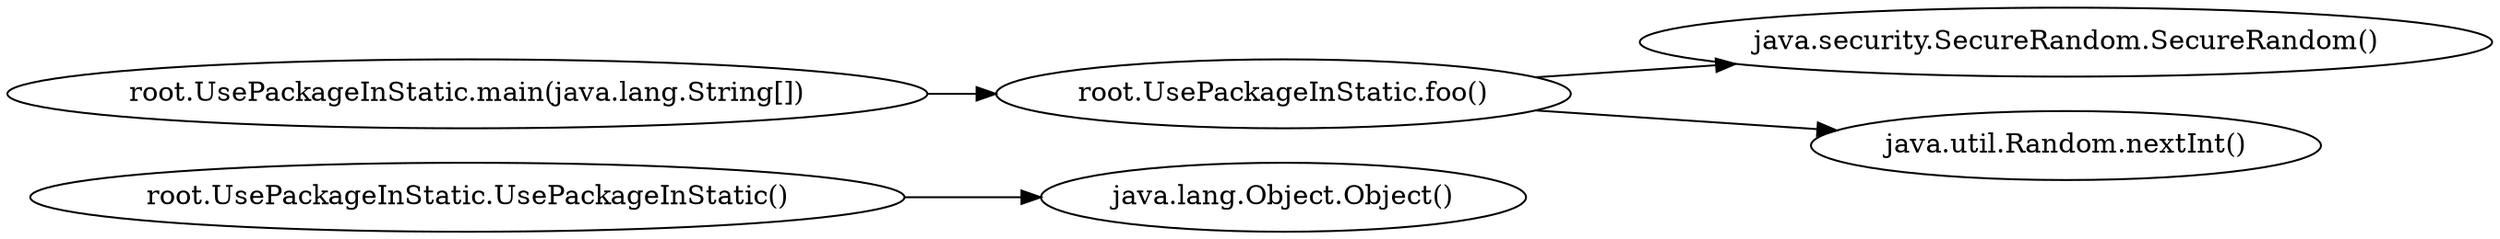 digraph graphname {
rankdir="LR";
0 [label="root.UsePackageInStatic.UsePackageInStatic()"]
3 [label="root.UsePackageInStatic.foo()"]
1 [label="java.lang.Object.Object()"]
4 [label="java.security.SecureRandom.SecureRandom()"]
2 [label="root.UsePackageInStatic.main(java.lang.String[])"]
5 [label="java.util.Random.nextInt()"]
0 -> 1
2 -> 3
3 -> 4
3 -> 5
}
